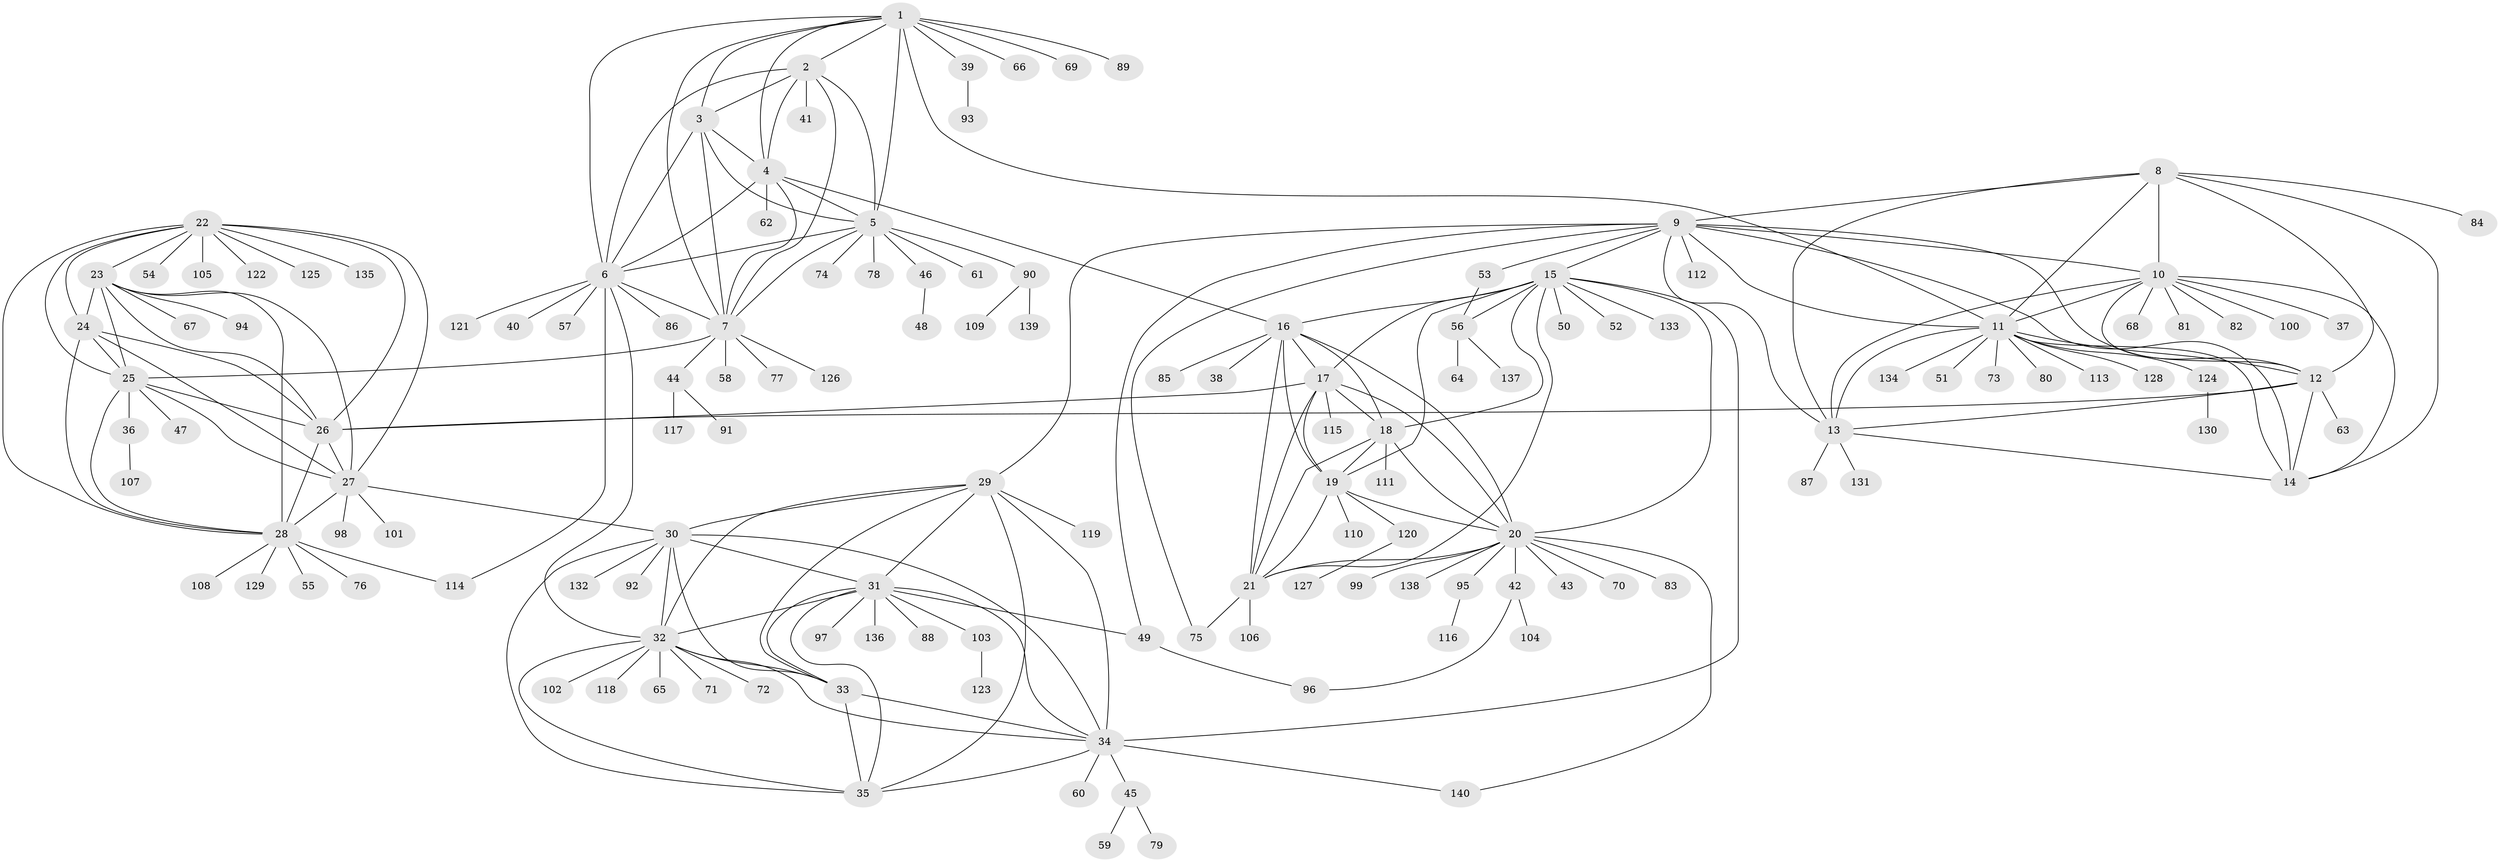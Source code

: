 // coarse degree distribution, {9: 0.023809523809523808, 4: 0.07142857142857142, 6: 0.047619047619047616, 7: 0.023809523809523808, 18: 0.023809523809523808, 2: 0.07142857142857142, 10: 0.023809523809523808, 5: 0.047619047619047616, 1: 0.6666666666666666}
// Generated by graph-tools (version 1.1) at 2025/19/03/04/25 18:19:58]
// undirected, 140 vertices, 226 edges
graph export_dot {
graph [start="1"]
  node [color=gray90,style=filled];
  1;
  2;
  3;
  4;
  5;
  6;
  7;
  8;
  9;
  10;
  11;
  12;
  13;
  14;
  15;
  16;
  17;
  18;
  19;
  20;
  21;
  22;
  23;
  24;
  25;
  26;
  27;
  28;
  29;
  30;
  31;
  32;
  33;
  34;
  35;
  36;
  37;
  38;
  39;
  40;
  41;
  42;
  43;
  44;
  45;
  46;
  47;
  48;
  49;
  50;
  51;
  52;
  53;
  54;
  55;
  56;
  57;
  58;
  59;
  60;
  61;
  62;
  63;
  64;
  65;
  66;
  67;
  68;
  69;
  70;
  71;
  72;
  73;
  74;
  75;
  76;
  77;
  78;
  79;
  80;
  81;
  82;
  83;
  84;
  85;
  86;
  87;
  88;
  89;
  90;
  91;
  92;
  93;
  94;
  95;
  96;
  97;
  98;
  99;
  100;
  101;
  102;
  103;
  104;
  105;
  106;
  107;
  108;
  109;
  110;
  111;
  112;
  113;
  114;
  115;
  116;
  117;
  118;
  119;
  120;
  121;
  122;
  123;
  124;
  125;
  126;
  127;
  128;
  129;
  130;
  131;
  132;
  133;
  134;
  135;
  136;
  137;
  138;
  139;
  140;
  1 -- 2;
  1 -- 3;
  1 -- 4;
  1 -- 5;
  1 -- 6;
  1 -- 7;
  1 -- 11;
  1 -- 39;
  1 -- 66;
  1 -- 69;
  1 -- 89;
  2 -- 3;
  2 -- 4;
  2 -- 5;
  2 -- 6;
  2 -- 7;
  2 -- 41;
  3 -- 4;
  3 -- 5;
  3 -- 6;
  3 -- 7;
  4 -- 5;
  4 -- 6;
  4 -- 7;
  4 -- 16;
  4 -- 62;
  5 -- 6;
  5 -- 7;
  5 -- 46;
  5 -- 61;
  5 -- 74;
  5 -- 78;
  5 -- 90;
  6 -- 7;
  6 -- 32;
  6 -- 40;
  6 -- 57;
  6 -- 86;
  6 -- 114;
  6 -- 121;
  7 -- 25;
  7 -- 44;
  7 -- 58;
  7 -- 77;
  7 -- 126;
  8 -- 9;
  8 -- 10;
  8 -- 11;
  8 -- 12;
  8 -- 13;
  8 -- 14;
  8 -- 84;
  9 -- 10;
  9 -- 11;
  9 -- 12;
  9 -- 13;
  9 -- 14;
  9 -- 15;
  9 -- 29;
  9 -- 49;
  9 -- 53;
  9 -- 75;
  9 -- 112;
  10 -- 11;
  10 -- 12;
  10 -- 13;
  10 -- 14;
  10 -- 37;
  10 -- 68;
  10 -- 81;
  10 -- 82;
  10 -- 100;
  11 -- 12;
  11 -- 13;
  11 -- 14;
  11 -- 51;
  11 -- 73;
  11 -- 80;
  11 -- 113;
  11 -- 124;
  11 -- 128;
  11 -- 134;
  12 -- 13;
  12 -- 14;
  12 -- 26;
  12 -- 63;
  13 -- 14;
  13 -- 87;
  13 -- 131;
  15 -- 16;
  15 -- 17;
  15 -- 18;
  15 -- 19;
  15 -- 20;
  15 -- 21;
  15 -- 34;
  15 -- 50;
  15 -- 52;
  15 -- 56;
  15 -- 133;
  16 -- 17;
  16 -- 18;
  16 -- 19;
  16 -- 20;
  16 -- 21;
  16 -- 38;
  16 -- 85;
  17 -- 18;
  17 -- 19;
  17 -- 20;
  17 -- 21;
  17 -- 26;
  17 -- 115;
  18 -- 19;
  18 -- 20;
  18 -- 21;
  18 -- 111;
  19 -- 20;
  19 -- 21;
  19 -- 110;
  19 -- 120;
  20 -- 21;
  20 -- 42;
  20 -- 43;
  20 -- 70;
  20 -- 83;
  20 -- 95;
  20 -- 99;
  20 -- 138;
  20 -- 140;
  21 -- 75;
  21 -- 106;
  22 -- 23;
  22 -- 24;
  22 -- 25;
  22 -- 26;
  22 -- 27;
  22 -- 28;
  22 -- 54;
  22 -- 105;
  22 -- 122;
  22 -- 125;
  22 -- 135;
  23 -- 24;
  23 -- 25;
  23 -- 26;
  23 -- 27;
  23 -- 28;
  23 -- 67;
  23 -- 94;
  24 -- 25;
  24 -- 26;
  24 -- 27;
  24 -- 28;
  25 -- 26;
  25 -- 27;
  25 -- 28;
  25 -- 36;
  25 -- 47;
  26 -- 27;
  26 -- 28;
  27 -- 28;
  27 -- 30;
  27 -- 98;
  27 -- 101;
  28 -- 55;
  28 -- 76;
  28 -- 108;
  28 -- 114;
  28 -- 129;
  29 -- 30;
  29 -- 31;
  29 -- 32;
  29 -- 33;
  29 -- 34;
  29 -- 35;
  29 -- 119;
  30 -- 31;
  30 -- 32;
  30 -- 33;
  30 -- 34;
  30 -- 35;
  30 -- 92;
  30 -- 132;
  31 -- 32;
  31 -- 33;
  31 -- 34;
  31 -- 35;
  31 -- 49;
  31 -- 88;
  31 -- 97;
  31 -- 103;
  31 -- 136;
  32 -- 33;
  32 -- 34;
  32 -- 35;
  32 -- 65;
  32 -- 71;
  32 -- 72;
  32 -- 102;
  32 -- 118;
  33 -- 34;
  33 -- 35;
  34 -- 35;
  34 -- 45;
  34 -- 60;
  34 -- 140;
  36 -- 107;
  39 -- 93;
  42 -- 96;
  42 -- 104;
  44 -- 91;
  44 -- 117;
  45 -- 59;
  45 -- 79;
  46 -- 48;
  49 -- 96;
  53 -- 56;
  56 -- 64;
  56 -- 137;
  90 -- 109;
  90 -- 139;
  95 -- 116;
  103 -- 123;
  120 -- 127;
  124 -- 130;
}
